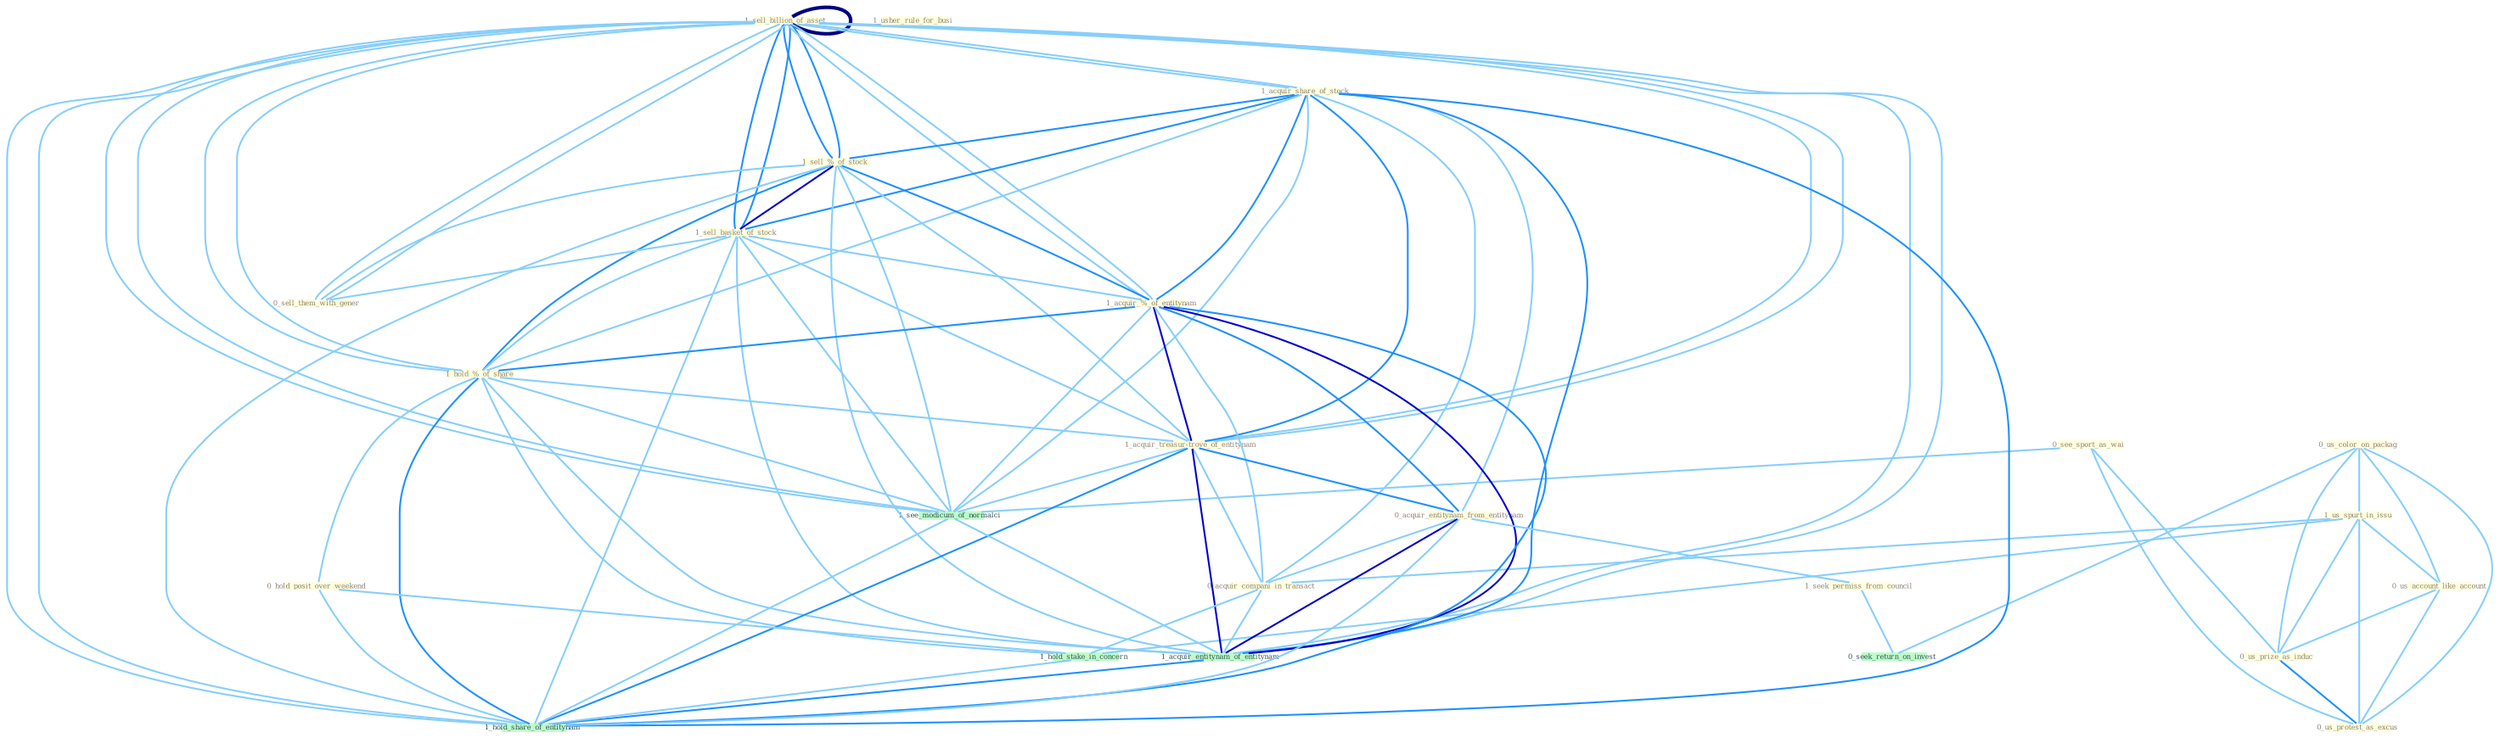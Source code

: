Graph G{ 
    node
    [shape=polygon,style=filled,width=.5,height=.06,color="#BDFCC9",fixedsize=true,fontsize=4,
    fontcolor="#2f4f4f"];
    {node
    [color="#ffffe0", fontcolor="#8b7d6b"] "1_sell_billion_of_asset " "0_us_color_on_packag " "1_sell_billion_of_asset " "0_see_sport_as_wai " "1_us_spurt_in_issu " "1_acquir_share_of_stock " "1_sell_%_of_stock " "0_us_account_like_account " "0_us_prize_as_induc " "1_sell_basket_of_stock " "1_acquir_%_of_entitynam " "1_hold_%_of_share " "1_acquir_treasur-trove_of_entitynam " "0_acquir_entitynam_from_entitynam " "1_seek_permiss_from_council " "1_usher_rule_for_busi " "0_us_protest_as_excus " "0_sell_them_with_gener " "0_acquir_compani_in_transact " "0_hold_posit_over_weekend "}
{node [color="#fff0f5", fontcolor="#b22222"]}
edge [color="#B0E2FF"];

	"1_sell_billion_of_asset " -- "1_sell_billion_of_asset " [w="4", style=bold, color="#000080", len=0.4];
	"1_sell_billion_of_asset " -- "1_acquir_share_of_stock " [w="1", color="#87cefa" ];
	"1_sell_billion_of_asset " -- "1_sell_%_of_stock " [w="2", color="#1e90ff" , len=0.8];
	"1_sell_billion_of_asset " -- "1_sell_basket_of_stock " [w="2", color="#1e90ff" , len=0.8];
	"1_sell_billion_of_asset " -- "1_acquir_%_of_entitynam " [w="1", color="#87cefa" ];
	"1_sell_billion_of_asset " -- "1_hold_%_of_share " [w="1", color="#87cefa" ];
	"1_sell_billion_of_asset " -- "1_acquir_treasur-trove_of_entitynam " [w="1", color="#87cefa" ];
	"1_sell_billion_of_asset " -- "0_sell_them_with_gener " [w="1", color="#87cefa" ];
	"1_sell_billion_of_asset " -- "1_see_modicum_of_normalci " [w="1", color="#87cefa" ];
	"1_sell_billion_of_asset " -- "1_acquir_entitynam_of_entitynam " [w="1", color="#87cefa" ];
	"1_sell_billion_of_asset " -- "1_hold_share_of_entitynam " [w="1", color="#87cefa" ];
	"0_us_color_on_packag " -- "1_us_spurt_in_issu " [w="1", color="#87cefa" ];
	"0_us_color_on_packag " -- "0_us_account_like_account " [w="1", color="#87cefa" ];
	"0_us_color_on_packag " -- "0_us_prize_as_induc " [w="1", color="#87cefa" ];
	"0_us_color_on_packag " -- "0_us_protest_as_excus " [w="1", color="#87cefa" ];
	"0_us_color_on_packag " -- "0_seek_return_on_invest " [w="1", color="#87cefa" ];
	"1_sell_billion_of_asset " -- "1_acquir_share_of_stock " [w="1", color="#87cefa" ];
	"1_sell_billion_of_asset " -- "1_sell_%_of_stock " [w="2", color="#1e90ff" , len=0.8];
	"1_sell_billion_of_asset " -- "1_sell_basket_of_stock " [w="2", color="#1e90ff" , len=0.8];
	"1_sell_billion_of_asset " -- "1_acquir_%_of_entitynam " [w="1", color="#87cefa" ];
	"1_sell_billion_of_asset " -- "1_hold_%_of_share " [w="1", color="#87cefa" ];
	"1_sell_billion_of_asset " -- "1_acquir_treasur-trove_of_entitynam " [w="1", color="#87cefa" ];
	"1_sell_billion_of_asset " -- "0_sell_them_with_gener " [w="1", color="#87cefa" ];
	"1_sell_billion_of_asset " -- "1_see_modicum_of_normalci " [w="1", color="#87cefa" ];
	"1_sell_billion_of_asset " -- "1_acquir_entitynam_of_entitynam " [w="1", color="#87cefa" ];
	"1_sell_billion_of_asset " -- "1_hold_share_of_entitynam " [w="1", color="#87cefa" ];
	"0_see_sport_as_wai " -- "0_us_prize_as_induc " [w="1", color="#87cefa" ];
	"0_see_sport_as_wai " -- "0_us_protest_as_excus " [w="1", color="#87cefa" ];
	"0_see_sport_as_wai " -- "1_see_modicum_of_normalci " [w="1", color="#87cefa" ];
	"1_us_spurt_in_issu " -- "0_us_account_like_account " [w="1", color="#87cefa" ];
	"1_us_spurt_in_issu " -- "0_us_prize_as_induc " [w="1", color="#87cefa" ];
	"1_us_spurt_in_issu " -- "0_us_protest_as_excus " [w="1", color="#87cefa" ];
	"1_us_spurt_in_issu " -- "0_acquir_compani_in_transact " [w="1", color="#87cefa" ];
	"1_us_spurt_in_issu " -- "1_hold_stake_in_concern " [w="1", color="#87cefa" ];
	"1_acquir_share_of_stock " -- "1_sell_%_of_stock " [w="2", color="#1e90ff" , len=0.8];
	"1_acquir_share_of_stock " -- "1_sell_basket_of_stock " [w="2", color="#1e90ff" , len=0.8];
	"1_acquir_share_of_stock " -- "1_acquir_%_of_entitynam " [w="2", color="#1e90ff" , len=0.8];
	"1_acquir_share_of_stock " -- "1_hold_%_of_share " [w="1", color="#87cefa" ];
	"1_acquir_share_of_stock " -- "1_acquir_treasur-trove_of_entitynam " [w="2", color="#1e90ff" , len=0.8];
	"1_acquir_share_of_stock " -- "0_acquir_entitynam_from_entitynam " [w="1", color="#87cefa" ];
	"1_acquir_share_of_stock " -- "0_acquir_compani_in_transact " [w="1", color="#87cefa" ];
	"1_acquir_share_of_stock " -- "1_see_modicum_of_normalci " [w="1", color="#87cefa" ];
	"1_acquir_share_of_stock " -- "1_acquir_entitynam_of_entitynam " [w="2", color="#1e90ff" , len=0.8];
	"1_acquir_share_of_stock " -- "1_hold_share_of_entitynam " [w="2", color="#1e90ff" , len=0.8];
	"1_sell_%_of_stock " -- "1_sell_basket_of_stock " [w="3", color="#0000cd" , len=0.6];
	"1_sell_%_of_stock " -- "1_acquir_%_of_entitynam " [w="2", color="#1e90ff" , len=0.8];
	"1_sell_%_of_stock " -- "1_hold_%_of_share " [w="2", color="#1e90ff" , len=0.8];
	"1_sell_%_of_stock " -- "1_acquir_treasur-trove_of_entitynam " [w="1", color="#87cefa" ];
	"1_sell_%_of_stock " -- "0_sell_them_with_gener " [w="1", color="#87cefa" ];
	"1_sell_%_of_stock " -- "1_see_modicum_of_normalci " [w="1", color="#87cefa" ];
	"1_sell_%_of_stock " -- "1_acquir_entitynam_of_entitynam " [w="1", color="#87cefa" ];
	"1_sell_%_of_stock " -- "1_hold_share_of_entitynam " [w="1", color="#87cefa" ];
	"0_us_account_like_account " -- "0_us_prize_as_induc " [w="1", color="#87cefa" ];
	"0_us_account_like_account " -- "0_us_protest_as_excus " [w="1", color="#87cefa" ];
	"0_us_prize_as_induc " -- "0_us_protest_as_excus " [w="2", color="#1e90ff" , len=0.8];
	"1_sell_basket_of_stock " -- "1_acquir_%_of_entitynam " [w="1", color="#87cefa" ];
	"1_sell_basket_of_stock " -- "1_hold_%_of_share " [w="1", color="#87cefa" ];
	"1_sell_basket_of_stock " -- "1_acquir_treasur-trove_of_entitynam " [w="1", color="#87cefa" ];
	"1_sell_basket_of_stock " -- "0_sell_them_with_gener " [w="1", color="#87cefa" ];
	"1_sell_basket_of_stock " -- "1_see_modicum_of_normalci " [w="1", color="#87cefa" ];
	"1_sell_basket_of_stock " -- "1_acquir_entitynam_of_entitynam " [w="1", color="#87cefa" ];
	"1_sell_basket_of_stock " -- "1_hold_share_of_entitynam " [w="1", color="#87cefa" ];
	"1_acquir_%_of_entitynam " -- "1_hold_%_of_share " [w="2", color="#1e90ff" , len=0.8];
	"1_acquir_%_of_entitynam " -- "1_acquir_treasur-trove_of_entitynam " [w="3", color="#0000cd" , len=0.6];
	"1_acquir_%_of_entitynam " -- "0_acquir_entitynam_from_entitynam " [w="2", color="#1e90ff" , len=0.8];
	"1_acquir_%_of_entitynam " -- "0_acquir_compani_in_transact " [w="1", color="#87cefa" ];
	"1_acquir_%_of_entitynam " -- "1_see_modicum_of_normalci " [w="1", color="#87cefa" ];
	"1_acquir_%_of_entitynam " -- "1_acquir_entitynam_of_entitynam " [w="3", color="#0000cd" , len=0.6];
	"1_acquir_%_of_entitynam " -- "1_hold_share_of_entitynam " [w="2", color="#1e90ff" , len=0.8];
	"1_hold_%_of_share " -- "1_acquir_treasur-trove_of_entitynam " [w="1", color="#87cefa" ];
	"1_hold_%_of_share " -- "0_hold_posit_over_weekend " [w="1", color="#87cefa" ];
	"1_hold_%_of_share " -- "1_hold_stake_in_concern " [w="1", color="#87cefa" ];
	"1_hold_%_of_share " -- "1_see_modicum_of_normalci " [w="1", color="#87cefa" ];
	"1_hold_%_of_share " -- "1_acquir_entitynam_of_entitynam " [w="1", color="#87cefa" ];
	"1_hold_%_of_share " -- "1_hold_share_of_entitynam " [w="2", color="#1e90ff" , len=0.8];
	"1_acquir_treasur-trove_of_entitynam " -- "0_acquir_entitynam_from_entitynam " [w="2", color="#1e90ff" , len=0.8];
	"1_acquir_treasur-trove_of_entitynam " -- "0_acquir_compani_in_transact " [w="1", color="#87cefa" ];
	"1_acquir_treasur-trove_of_entitynam " -- "1_see_modicum_of_normalci " [w="1", color="#87cefa" ];
	"1_acquir_treasur-trove_of_entitynam " -- "1_acquir_entitynam_of_entitynam " [w="3", color="#0000cd" , len=0.6];
	"1_acquir_treasur-trove_of_entitynam " -- "1_hold_share_of_entitynam " [w="2", color="#1e90ff" , len=0.8];
	"0_acquir_entitynam_from_entitynam " -- "1_seek_permiss_from_council " [w="1", color="#87cefa" ];
	"0_acquir_entitynam_from_entitynam " -- "0_acquir_compani_in_transact " [w="1", color="#87cefa" ];
	"0_acquir_entitynam_from_entitynam " -- "1_acquir_entitynam_of_entitynam " [w="3", color="#0000cd" , len=0.6];
	"0_acquir_entitynam_from_entitynam " -- "1_hold_share_of_entitynam " [w="1", color="#87cefa" ];
	"1_seek_permiss_from_council " -- "0_seek_return_on_invest " [w="1", color="#87cefa" ];
	"0_acquir_compani_in_transact " -- "1_hold_stake_in_concern " [w="1", color="#87cefa" ];
	"0_acquir_compani_in_transact " -- "1_acquir_entitynam_of_entitynam " [w="1", color="#87cefa" ];
	"0_hold_posit_over_weekend " -- "1_hold_stake_in_concern " [w="1", color="#87cefa" ];
	"0_hold_posit_over_weekend " -- "1_hold_share_of_entitynam " [w="1", color="#87cefa" ];
	"1_hold_stake_in_concern " -- "1_hold_share_of_entitynam " [w="1", color="#87cefa" ];
	"1_see_modicum_of_normalci " -- "1_acquir_entitynam_of_entitynam " [w="1", color="#87cefa" ];
	"1_see_modicum_of_normalci " -- "1_hold_share_of_entitynam " [w="1", color="#87cefa" ];
	"1_acquir_entitynam_of_entitynam " -- "1_hold_share_of_entitynam " [w="2", color="#1e90ff" , len=0.8];
}